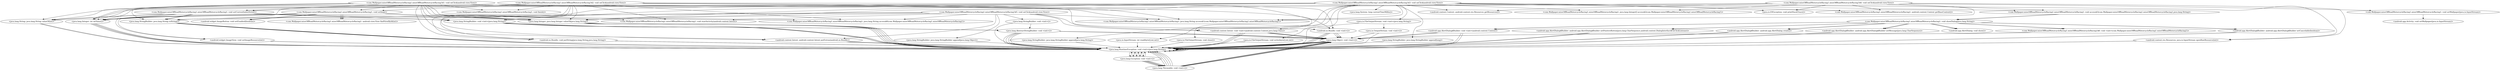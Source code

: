digraph G {
  1497 [ label="<com.Wallpaper.missOffRoadMotorcycleRacing1.missOffRoadMotorcycleRacing1$2: void onClick(android.view.View)>" ];
  645 [ label="<android.content.Intent: void <init>(android.content.Context,java.lang.Class)>" ];
  449 [ label="<android.os.Bundle: void <init>()>" ];
  1498 [ label="<com.Wallpaper.missOffRoadMotorcycleRacing1.missOffRoadMotorcycleRacing1: java.lang.String access$0(com.Wallpaper.missOffRoadMotorcycleRacing1.missOffRoadMotorcycleRacing1)>" ];
  450 [ label="<android.os.Bundle: void putString(java.lang.String,java.lang.String)>" ];
  1499 [ label="<com.Wallpaper.missOffRoadMotorcycleRacing1.missOffRoadMotorcycleRacing1: java.lang.String access$1(com.Wallpaper.missOffRoadMotorcycleRacing1.missOffRoadMotorcycleRacing1)>" ];
  1041 [ label="<java.lang.Integer: java.lang.Integer valueOf(java.lang.String)>" ];
  315 [ label="<java.lang.Integer: int intValue()>" ];
  389 [ label="<java.lang.String: java.lang.String valueOf(int)>" ];
  1377 [ label="<java.lang.StringBuilder: void <init>(java.lang.String)>" ];
  26 [ label="<java.lang.StringBuilder: java.lang.String toString()>" ];
  1500 [ label="<android.content.Intent: android.content.Intent putExtras(android.os.Bundle)>" ];
  1501 [ label="<com.Wallpaper.missOffRoadMotorcycleRacing1.missOffRoadMotorcycleRacing1: void startActivity(android.content.Intent)>" ];
  1502 [ label="<com.Wallpaper.missOffRoadMotorcycleRacing1.missOffRoadMotorcycleRacing1: void finish()>" ];
  1503 [ label="<com.Wallpaper.missOffRoadMotorcycleRacing1.missOffRoadMotorcycleRacing1: void setCurrentIndexStr(int)>" ];
  1504 [ label="<com.Wallpaper.missOffRoadMotorcycleRacing1.missOffRoadMotorcycleRacing1: void setImg()>" ];
  40 [ label="<java.lang.Object: void <init>()>" ];
  13 [ label="<java.lang.RuntimeException: void <init>(java.lang.String)>" ];
  490 [ label="<java.lang.AbstractStringBuilder: void <init>()>" ];
  1960 [ label="<com.Wallpaper.missOffRoadMotorcycleRacing1.missOffRoadMotorcycleRacing1: android.view.View findViewById(int)>" ];
  1961 [ label="<android.widget.ImageButton: void setEnabled(boolean)>" ];
  1027 [ label="<android.widget.ImageView: void setImageResource(int)>" ];
  56 [ label="<java.lang.Exception: void <init>()>" ];
  57 [ label="<java.lang.Throwable: void <init>()>" ];
  2398 [ label="<com.Wallpaper.missOffRoadMotorcycleRacing1.missOffRoadMotorcycleRacing1$1: void onClick(android.view.View)>" ];
  1647 [ label="<com.Wallpaper.missOffRoadMotorcycleRacing1.missOffRoadMotorcycleRacing1$5: void onClick(android.view.View)>" ];
  23 [ label="<java.lang.StringBuilder: void <init>()>" ];
  60 [ label="<java.lang.StringBuilder: java.lang.StringBuilder append(java.lang.Object)>" ];
  2324 [ label="<com.Wallpaper.missOffRoadMotorcycleRacing1.missOffRoadMotorcycleRacing1$3: void onClick(android.view.View)>" ];
  381 [ label="<java.lang.System: long currentTimeMillis()>" ];
  65 [ label="<java.lang.StringBuilder: java.lang.StringBuilder append(long)>" ];
  24 [ label="<java.lang.StringBuilder: java.lang.StringBuilder append(java.lang.String)>" ];
  1087 [ label="<java.io.FileOutputStream: void <init>(java.lang.String)>" ];
  2325 [ label="<com.Wallpaper.missOffRoadMotorcycleRacing1.missOffRoadMotorcycleRacing1: android.content.Context getBaseContext()>" ];
  212 [ label="<android.content.Context: android.content.res.Resources getResources()>" ];
  2326 [ label="<com.Wallpaper.missOffRoadMotorcycleRacing1.missOffRoadMotorcycleRacing1: java.lang.Integer[] access$2(com.Wallpaper.missOffRoadMotorcycleRacing1.missOffRoadMotorcycleRacing1)>" ];
  1384 [ label="<android.content.res.Resources: java.io.InputStream openRawResource(int)>" ];
  1301 [ label="<java.io.InputStream: int read(byte[],int,int)>" ];
  756 [ label="<java.io.FileOutputStream: void close()>" ];
  2327 [ label="<com.Wallpaper.missOffRoadMotorcycleRacing1.missOffRoadMotorcycleRacing1: void access$3(com.Wallpaper.missOffRoadMotorcycleRacing1.missOffRoadMotorcycleRacing1,java.lang.String)>" ];
  1439 [ label="<java.io.FileOutputStream: void write(byte[],int,int)>" ];
  1217 [ label="<java.io.IOException: void printStackTrace()>" ];
  1081 [ label="<java.io.OutputStream: void <init>()>" ];
  109 [ label="<com.Wallpaper.missOffRoadMotorcycleRacing1.missOffRoadMotorcycleRacing1: void showDialog(java.lang.String)>" ];
  15 [ label="<android.app.AlertDialog$Builder: void <init>(android.content.Context)>" ];
  17 [ label="<android.app.AlertDialog$Builder: android.app.AlertDialog$Builder setMessage(java.lang.CharSequence)>" ];
  20 [ label="<android.app.AlertDialog$Builder: android.app.AlertDialog$Builder setCancelable(boolean)>" ];
  110 [ label="<com.Wallpaper.missOffRoadMotorcycleRacing1.missOffRoadMotorcycleRacing1$6: void <init>(com.Wallpaper.missOffRoadMotorcycleRacing1.missOffRoadMotorcycleRacing1)>" ];
  18 [ label="<android.app.AlertDialog$Builder: android.app.AlertDialog$Builder setPositiveButton(java.lang.CharSequence,android.content.DialogInterface$OnClickListener)>" ];
  21 [ label="<android.app.AlertDialog$Builder: android.app.AlertDialog create()>" ];
  111 [ label="<android.app.AlertDialog: void show()>" ];
  2396 [ label="<com.Wallpaper.missOffRoadMotorcycleRacing1.missOffRoadMotorcycleRacing1$4: void onClick(android.view.View)>" ];
  2199 [ label="<com.Wallpaper.missOffRoadMotorcycleRacing1.missOffRoadMotorcycleRacing1: void setWallpaper(java.io.InputStream)>" ];
  2200 [ label="<android.app.Activity: void setWallpaper(java.io.InputStream)>" ];
  1497 -> 645;
  1497 -> 449;
  1497 -> 1498;
  1497 -> 450;
  1497 -> 1499;
  1497 -> 1041;
  1497 -> 315;
  1497 -> 389;
  1497 -> 1377;
  1497 -> 26;
  1497 -> 1500;
  1497 -> 1501;
  1497 -> 1502;
  1497 -> 1503;
  1497 -> 1504;
  645 -> 40;
  645 -> 13;
  449 -> 40;
  449 -> 13;
  450 -> 13;
  1041 -> 13;
  315 -> 13;
  389 -> 13;
  1377 -> 490;
  1377 -> 13;
  26 -> 13;
  1500 -> 13;
  1503 -> 1041;
  1503 -> 315;
  1503 -> 389;
  1503 -> 1377;
  1503 -> 26;
  1504 -> 1960;
  1504 -> 1961;
  1504 -> 1041;
  1504 -> 315;
  1504 -> 1027;
  40 -> 13;
  13 -> 56;
  13 -> 13;
  490 -> 40;
  490 -> 13;
  1027 -> 13;
  56 -> 57;
  56 -> 13;
  57 -> 40;
  57 -> 13;
  2398 -> 645;
  2398 -> 449;
  2398 -> 1498;
  2398 -> 450;
  2398 -> 1499;
  2398 -> 1041;
  2398 -> 315;
  2398 -> 389;
  2398 -> 1377;
  2398 -> 26;
  2398 -> 1500;
  2398 -> 1501;
  2398 -> 1502;
  2398 -> 1503;
  2398 -> 1504;
  645 -> 40;
  645 -> 13;
  449 -> 40;
  449 -> 13;
  450 -> 13;
  1041 -> 13;
  315 -> 13;
  389 -> 13;
  1377 -> 490;
  1377 -> 13;
  26 -> 13;
  1500 -> 13;
  1503 -> 1041;
  1503 -> 315;
  1503 -> 389;
  1503 -> 1377;
  1503 -> 26;
  1504 -> 1960;
  1504 -> 1961;
  1504 -> 1041;
  1504 -> 315;
  1504 -> 1027;
  40 -> 13;
  13 -> 56;
  13 -> 13;
  490 -> 40;
  490 -> 13;
  1027 -> 13;
  56 -> 57;
  56 -> 13;
  57 -> 40;
  57 -> 13;
  1647 -> 645;
  1647 -> 449;
  1647 -> 1498;
  1647 -> 450;
  1647 -> 23;
  1647 -> 1499;
  1647 -> 1041;
  1647 -> 60;
  1647 -> 26;
  1647 -> 1500;
  1647 -> 1501;
  645 -> 40;
  645 -> 13;
  449 -> 40;
  449 -> 13;
  450 -> 13;
  23 -> 490;
  23 -> 13;
  1041 -> 13;
  60 -> 13;
  26 -> 13;
  1500 -> 13;
  40 -> 13;
  13 -> 56;
  13 -> 13;
  490 -> 40;
  490 -> 13;
  56 -> 57;
  56 -> 13;
  57 -> 40;
  57 -> 13;
  2324 -> 1377;
  2324 -> 381;
  2324 -> 65;
  2324 -> 24;
  2324 -> 26;
  2324 -> 1087;
  2324 -> 2325;
  2324 -> 212;
  2324 -> 2326;
  2324 -> 1499;
  2324 -> 1041;
  2324 -> 315;
  2324 -> 1384;
  2324 -> 1301;
  2324 -> 756;
  2324 -> 2327;
  2324 -> 1439;
  2324 -> 1217;
  1377 -> 490;
  1377 -> 13;
  65 -> 13;
  24 -> 13;
  26 -> 13;
  1087 -> 1081;
  1087 -> 13;
  1041 -> 13;
  315 -> 13;
  1384 -> 13;
  1301 -> 13;
  756 -> 13;
  2327 -> 109;
  1439 -> 13;
  490 -> 40;
  490 -> 13;
  13 -> 56;
  13 -> 13;
  1081 -> 40;
  1081 -> 13;
  109 -> 15;
  109 -> 17;
  109 -> 20;
  109 -> 110;
  109 -> 18;
  109 -> 21;
  109 -> 111;
  40 -> 13;
  56 -> 57;
  56 -> 13;
  15 -> 40;
  15 -> 13;
  17 -> 13;
  20 -> 13;
  110 -> 40;
  18 -> 13;
  21 -> 13;
  57 -> 40;
  57 -> 13;
  2396 -> 2325;
  2396 -> 212;
  2396 -> 2326;
  2396 -> 1499;
  2396 -> 1041;
  2396 -> 315;
  2396 -> 1384;
  2396 -> 2199;
  2396 -> 2327;
  2396 -> 1217;
  1041 -> 13;
  315 -> 13;
  1384 -> 13;
  2199 -> 2200;
  2327 -> 109;
  13 -> 56;
  13 -> 13;
  109 -> 15;
  109 -> 17;
  109 -> 20;
  109 -> 110;
  109 -> 18;
  109 -> 21;
  109 -> 111;
  56 -> 57;
  56 -> 13;
  15 -> 40;
  15 -> 13;
  17 -> 13;
  20 -> 13;
  110 -> 40;
  18 -> 13;
  21 -> 13;
  57 -> 40;
  57 -> 13;
  40 -> 13;
}
